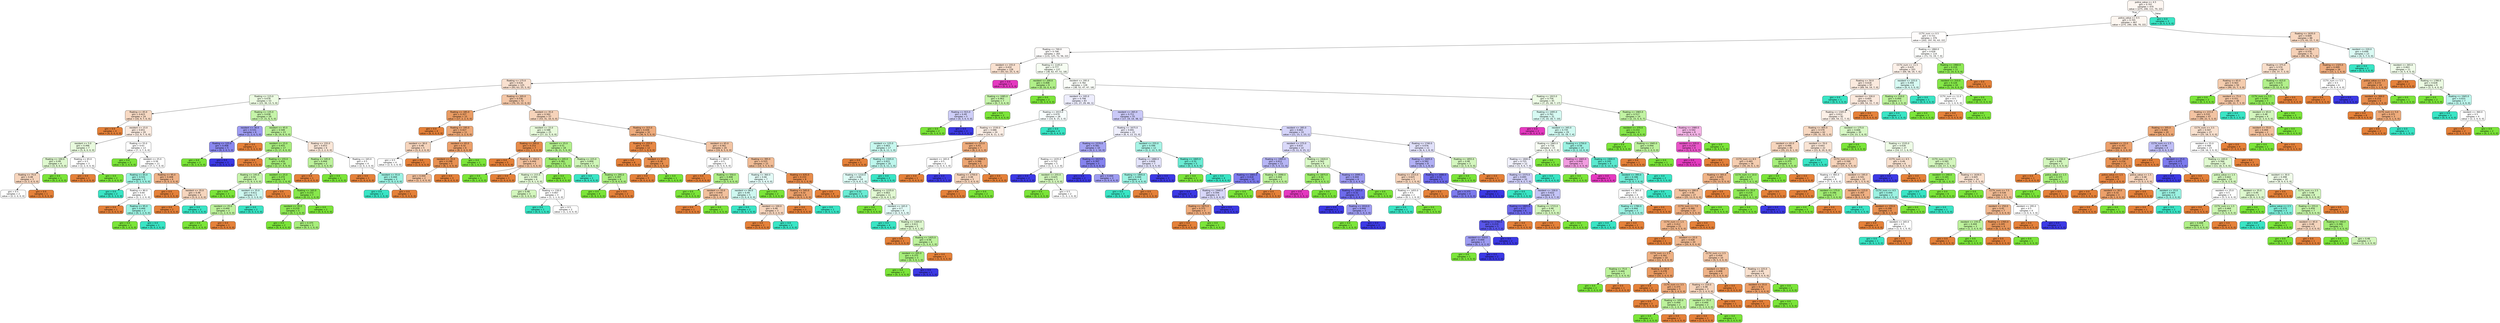digraph Tree {
node [shape=box, style="filled, rounded", color="black", fontname=helvetica] ;
edge [fontname=helvetica] ;
0 [label="police_value <= 4.5\ngini = 0.707\nsamples = 470\nvalue = [275, 240, 111, 70, 22]", fillcolor="#fdf6f1"] ;
1 [label="police_value <= 0.5\ngini = 0.705\nsamples = 467\nvalue = [275, 240, 106, 70, 22]", fillcolor="#fdf6f0"] ;
0 -> 1 [labeldistance=2.5, labelangle=45, headlabel="True"] ;
2 [label="CCTV_num <= 0.5\ngini = 0.721\nsamples = 379\nvalue = [202, 197, 91, 63, 22]", fillcolor="#fffdfc"] ;
1 -> 2 ;
3 [label="floating <= 740.0\ngini = 0.748\nsamples = 265\nvalue = [131, 125, 72, 56, 22]", fillcolor="#fefcfb"] ;
2 -> 3 ;
4 [label="resident <= 155.0\ngini = 0.632\nsamples = 128\nvalue = [93, 63, 25, 5, 4]", fillcolor="#f9e1d0"] ;
3 -> 4 ;
5 [label="floating <= 175.0\ngini = 0.616\nsamples = 125\nvalue = [93, 63, 25, 5, 0]", fillcolor="#f9e0cf"] ;
4 -> 5 ;
6 [label="floating <= 115.0\ngini = 0.678\nsamples = 53\nvalue = [23, 30, 13, 5, 0]", fillcolor="#ecfbe2"] ;
5 -> 6 ;
7 [label="floating <= 45.0\ngini = 0.623\nsamples = 24\nvalue = [16, 9, 7, 0, 0]", fillcolor="#f7d9c3"] ;
6 -> 7 ;
8 [label="gini = 0.0\nsamples = 4\nvalue = [4, 0, 0, 0, 0]", fillcolor="#e58139"] ;
7 -> 8 ;
9 [label="resident <= 15.0\ngini = 0.651\nsamples = 20\nvalue = [12, 9, 7, 0, 0]", fillcolor="#fbebe0"] ;
7 -> 9 ;
10 [label="resident <= 5.0\ngini = 0.496\nsamples = 7\nvalue = [5, 6, 0, 0, 0]", fillcolor="#e9fbde"] ;
9 -> 10 ;
11 [label="floating <= 100.0\ngini = 0.49\nsamples = 4\nvalue = [3, 4, 0, 0, 0]", fillcolor="#def8ce"] ;
10 -> 11 ;
12 [label="floating <= 75.0\ngini = 0.48\nsamples = 3\nvalue = [3, 2, 0, 0, 0]", fillcolor="#f6d5bd"] ;
11 -> 12 ;
13 [label="gini = 0.5\nsamples = 2\nvalue = [2, 2, 0, 0, 0]", fillcolor="#ffffff"] ;
12 -> 13 ;
14 [label="gini = 0.0\nsamples = 1\nvalue = [1, 0, 0, 0, 0]", fillcolor="#e58139"] ;
12 -> 14 ;
15 [label="gini = 0.0\nsamples = 1\nvalue = [0, 2, 0, 0, 0]", fillcolor="#7be539"] ;
11 -> 15 ;
16 [label="floating <= 65.0\ngini = 0.5\nsamples = 3\nvalue = [2, 2, 0, 0, 0]", fillcolor="#ffffff"] ;
10 -> 16 ;
17 [label="gini = 0.0\nsamples = 1\nvalue = [2, 0, 0, 0, 0]", fillcolor="#e58139"] ;
16 -> 17 ;
18 [label="gini = 0.0\nsamples = 2\nvalue = [0, 2, 0, 0, 0]", fillcolor="#7be539"] ;
16 -> 18 ;
19 [label="floating <= 55.0\ngini = 0.63\nsamples = 13\nvalue = [7, 3, 7, 0, 0]", fillcolor="#ffffff"] ;
9 -> 19 ;
20 [label="gini = 0.0\nsamples = 2\nvalue = [0, 2, 0, 0, 0]", fillcolor="#7be539"] ;
19 -> 20 ;
21 [label="resident <= 25.0\ngini = 0.56\nsamples = 11\nvalue = [7, 1, 7, 0, 0]", fillcolor="#ffffff"] ;
19 -> 21 ;
22 [label="floating <= 65.0\ngini = 0.531\nsamples = 5\nvalue = [2, 1, 5, 0, 0]", fillcolor="#9cf2e2"] ;
21 -> 22 ;
23 [label="gini = 0.0\nsamples = 2\nvalue = [0, 0, 3, 0, 0]", fillcolor="#39e5c5"] ;
22 -> 23 ;
24 [label="floating <= 80.0\ngini = 0.64\nsamples = 3\nvalue = [2, 1, 2, 0, 0]", fillcolor="#ffffff"] ;
22 -> 24 ;
25 [label="gini = 0.0\nsamples = 1\nvalue = [2, 0, 0, 0, 0]", fillcolor="#e58139"] ;
24 -> 25 ;
26 [label="floating <= 95.0\ngini = 0.444\nsamples = 2\nvalue = [0, 1, 2, 0, 0]", fillcolor="#9cf2e2"] ;
24 -> 26 ;
27 [label="gini = 0.0\nsamples = 1\nvalue = [0, 1, 0, 0, 0]", fillcolor="#7be539"] ;
26 -> 27 ;
28 [label="gini = 0.0\nsamples = 1\nvalue = [0, 0, 2, 0, 0]", fillcolor="#39e5c5"] ;
26 -> 28 ;
29 [label="floating <= 95.0\ngini = 0.408\nsamples = 6\nvalue = [5, 0, 2, 0, 0]", fillcolor="#efb388"] ;
21 -> 29 ;
30 [label="gini = 0.0\nsamples = 2\nvalue = [2, 0, 0, 0, 0]", fillcolor="#e58139"] ;
29 -> 30 ;
31 [label="resident <= 35.0\ngini = 0.48\nsamples = 4\nvalue = [3, 0, 2, 0, 0]", fillcolor="#f6d5bd"] ;
29 -> 31 ;
32 [label="gini = 0.0\nsamples = 2\nvalue = [3, 0, 0, 0, 0]", fillcolor="#e58139"] ;
31 -> 32 ;
33 [label="gini = 0.0\nsamples = 2\nvalue = [0, 0, 2, 0, 0]", fillcolor="#39e5c5"] ;
31 -> 33 ;
34 [label="floating <= 135.0\ngini = 0.638\nsamples = 29\nvalue = [7, 21, 6, 5, 0]", fillcolor="#c5f4a8"] ;
6 -> 34 ;
35 [label="resident <= 30.0\ngini = 0.531\nsamples = 6\nvalue = [1, 2, 0, 5, 0]", fillcolor="#9e9cf2"] ;
34 -> 35 ;
36 [label="floating <= 125.0\ngini = 0.408\nsamples = 5\nvalue = [0, 2, 0, 5, 0]", fillcolor="#8a88ef"] ;
35 -> 36 ;
37 [label="gini = 0.0\nsamples = 2\nvalue = [0, 2, 0, 0, 0]", fillcolor="#7be539"] ;
36 -> 37 ;
38 [label="gini = 0.0\nsamples = 3\nvalue = [0, 0, 0, 5, 0]", fillcolor="#3c39e5"] ;
36 -> 38 ;
39 [label="gini = 0.0\nsamples = 1\nvalue = [1, 0, 0, 0, 0]", fillcolor="#e58139"] ;
35 -> 39 ;
40 [label="resident <= 45.0\ngini = 0.549\nsamples = 23\nvalue = [6, 19, 6, 0, 0]", fillcolor="#baf198"] ;
34 -> 40 ;
41 [label="resident <= 15.0\ngini = 0.455\nsamples = 17\nvalue = [3, 17, 4, 0, 0]", fillcolor="#a9ee7e"] ;
40 -> 41 ;
42 [label="gini = 0.0\nsamples = 1\nvalue = [1, 0, 0, 0, 0]", fillcolor="#e58139"] ;
41 -> 42 ;
43 [label="floating <= 155.0\ngini = 0.416\nsamples = 16\nvalue = [2, 17, 4, 0, 0]", fillcolor="#a5ed78"] ;
41 -> 43 ;
44 [label="floating <= 145.0\ngini = 0.54\nsamples = 8\nvalue = [1, 6, 3, 0, 0]", fillcolor="#c6f4aa"] ;
43 -> 44 ;
45 [label="gini = 0.0\nsamples = 3\nvalue = [0, 4, 0, 0, 0]", fillcolor="#7be539"] ;
44 -> 45 ;
46 [label="resident <= 35.0\ngini = 0.611\nsamples = 5\nvalue = [1, 2, 3, 0, 0]", fillcolor="#cef8f0"] ;
44 -> 46 ;
47 [label="resident <= 25.0\ngini = 0.444\nsamples = 3\nvalue = [1, 2, 0, 0, 0]", fillcolor="#bdf29c"] ;
46 -> 47 ;
48 [label="gini = 0.0\nsamples = 2\nvalue = [0, 2, 0, 0, 0]", fillcolor="#7be539"] ;
47 -> 48 ;
49 [label="gini = 0.0\nsamples = 1\nvalue = [1, 0, 0, 0, 0]", fillcolor="#e58139"] ;
47 -> 49 ;
50 [label="gini = 0.0\nsamples = 2\nvalue = [0, 0, 3, 0, 0]", fillcolor="#39e5c5"] ;
46 -> 50 ;
51 [label="resident <= 25.0\ngini = 0.272\nsamples = 8\nvalue = [1, 11, 1, 0, 0]", fillcolor="#91e95a"] ;
43 -> 51 ;
52 [label="gini = 0.0\nsamples = 1\nvalue = [1, 0, 0, 0, 0]", fillcolor="#e58139"] ;
51 -> 52 ;
53 [label="floating <= 165.0\ngini = 0.153\nsamples = 7\nvalue = [0, 11, 1, 0, 0]", fillcolor="#87e74b"] ;
51 -> 53 ;
54 [label="resident <= 35.0\ngini = 0.219\nsamples = 5\nvalue = [0, 7, 1, 0, 0]", fillcolor="#8ee955"] ;
53 -> 54 ;
55 [label="gini = 0.0\nsamples = 2\nvalue = [0, 4, 0, 0, 0]", fillcolor="#7be539"] ;
54 -> 55 ;
56 [label="gini = 0.375\nsamples = 3\nvalue = [0, 3, 1, 0, 0]", fillcolor="#a7ee7b"] ;
54 -> 56 ;
57 [label="gini = 0.0\nsamples = 2\nvalue = [0, 4, 0, 0, 0]", fillcolor="#7be539"] ;
53 -> 57 ;
58 [label="floating <= 155.0\ngini = 0.653\nsamples = 6\nvalue = [3, 2, 2, 0, 0]", fillcolor="#fae6d7"] ;
40 -> 58 ;
59 [label="floating <= 145.0\ngini = 0.444\nsamples = 2\nvalue = [1, 2, 0, 0, 0]", fillcolor="#bdf29c"] ;
58 -> 59 ;
60 [label="gini = 0.0\nsamples = 1\nvalue = [1, 0, 0, 0, 0]", fillcolor="#e58139"] ;
59 -> 60 ;
61 [label="gini = 0.0\nsamples = 1\nvalue = [0, 2, 0, 0, 0]", fillcolor="#7be539"] ;
59 -> 61 ;
62 [label="floating <= 165.0\ngini = 0.5\nsamples = 4\nvalue = [2, 0, 2, 0, 0]", fillcolor="#ffffff"] ;
58 -> 62 ;
63 [label="gini = 0.0\nsamples = 1\nvalue = [1, 0, 0, 0, 0]", fillcolor="#e58139"] ;
62 -> 63 ;
64 [label="resident <= 55.0\ngini = 0.444\nsamples = 3\nvalue = [1, 0, 2, 0, 0]", fillcolor="#9cf2e2"] ;
62 -> 64 ;
65 [label="gini = 0.0\nsamples = 2\nvalue = [0, 0, 2, 0, 0]", fillcolor="#39e5c5"] ;
64 -> 65 ;
66 [label="gini = 0.0\nsamples = 1\nvalue = [1, 0, 0, 0, 0]", fillcolor="#e58139"] ;
64 -> 66 ;
67 [label="floating <= 205.0\ngini = 0.536\nsamples = 72\nvalue = [70, 33, 12, 0, 0]", fillcolor="#f3c6a6"] ;
5 -> 67 ;
68 [label="floating <= 185.0\ngini = 0.327\nsamples = 15\nvalue = [17, 2, 2, 0, 0]", fillcolor="#ea9c63"] ;
67 -> 68 ;
69 [label="gini = 0.0\nsamples = 4\nvalue = [6, 0, 0, 0, 0]", fillcolor="#e58139"] ;
68 -> 69 ;
70 [label="floating <= 195.0\ngini = 0.427\nsamples = 11\nvalue = [11, 2, 2, 0, 0]", fillcolor="#eda876"] ;
68 -> 70 ;
71 [label="resident <= 30.0\ngini = 0.48\nsamples = 5\nvalue = [3, 0, 2, 0, 0]", fillcolor="#f6d5bd"] ;
70 -> 71 ;
72 [label="gini = 0.5\nsamples = 4\nvalue = [2, 0, 2, 0, 0]", fillcolor="#ffffff"] ;
71 -> 72 ;
73 [label="gini = 0.0\nsamples = 1\nvalue = [1, 0, 0, 0, 0]", fillcolor="#e58139"] ;
71 -> 73 ;
74 [label="resident <= 65.0\ngini = 0.32\nsamples = 6\nvalue = [8, 2, 0, 0, 0]", fillcolor="#eca06a"] ;
70 -> 74 ;
75 [label="resident <= 35.0\ngini = 0.198\nsamples = 5\nvalue = [8, 1, 0, 0, 0]", fillcolor="#e89152"] ;
74 -> 75 ;
76 [label="gini = 0.444\nsamples = 2\nvalue = [2, 1, 0, 0, 0]", fillcolor="#f2c09c"] ;
75 -> 76 ;
77 [label="gini = 0.0\nsamples = 3\nvalue = [6, 0, 0, 0, 0]", fillcolor="#e58139"] ;
75 -> 77 ;
78 [label="gini = 0.0\nsamples = 1\nvalue = [0, 1, 0, 0, 0]", fillcolor="#7be539"] ;
74 -> 78 ;
79 [label="resident <= 35.0\ngini = 0.562\nsamples = 57\nvalue = [53, 31, 10, 0, 0]", fillcolor="#f6d3ba"] ;
67 -> 79 ;
80 [label="resident <= 15.0\ngini = 0.588\nsamples = 25\nvalue = [17, 22, 5, 0, 0]", fillcolor="#e7fada"] ;
79 -> 80 ;
81 [label="floating <= 295.0\ngini = 0.153\nsamples = 7\nvalue = [11, 1, 0, 0, 0]", fillcolor="#e78c4b"] ;
80 -> 81 ;
82 [label="gini = 0.0\nsamples = 5\nvalue = [9, 0, 0, 0, 0]", fillcolor="#e58139"] ;
81 -> 82 ;
83 [label="floating <= 350.0\ngini = 0.444\nsamples = 2\nvalue = [2, 1, 0, 0, 0]", fillcolor="#f2c09c"] ;
81 -> 83 ;
84 [label="gini = 0.0\nsamples = 1\nvalue = [0, 1, 0, 0, 0]", fillcolor="#7be539"] ;
83 -> 84 ;
85 [label="gini = 0.0\nsamples = 1\nvalue = [2, 0, 0, 0, 0]", fillcolor="#e58139"] ;
83 -> 85 ;
86 [label="resident <= 25.0\ngini = 0.51\nsamples = 18\nvalue = [6, 21, 5, 0, 0]", fillcolor="#b3f08d"] ;
80 -> 86 ;
87 [label="floating <= 245.0\ngini = 0.381\nsamples = 11\nvalue = [3, 13, 1, 0, 0]", fillcolor="#a1ec72"] ;
86 -> 87 ;
88 [label="floating <= 215.0\ngini = 0.594\nsamples = 6\nvalue = [3, 4, 1, 0, 0]", fillcolor="#e5fad7"] ;
87 -> 88 ;
89 [label="gini = 0.48\nsamples = 3\nvalue = [2, 3, 0, 0, 0]", fillcolor="#d3f6bd"] ;
88 -> 89 ;
90 [label="floating <= 230.0\ngini = 0.667\nsamples = 3\nvalue = [1, 1, 1, 0, 0]", fillcolor="#ffffff"] ;
88 -> 90 ;
91 [label="gini = 0.0\nsamples = 1\nvalue = [0, 0, 1, 0, 0]", fillcolor="#39e5c5"] ;
90 -> 91 ;
92 [label="gini = 0.5\nsamples = 2\nvalue = [1, 1, 0, 0, 0]", fillcolor="#ffffff"] ;
90 -> 92 ;
93 [label="gini = 0.0\nsamples = 5\nvalue = [0, 9, 0, 0, 0]", fillcolor="#7be539"] ;
87 -> 93 ;
94 [label="floating <= 225.0\ngini = 0.604\nsamples = 7\nvalue = [3, 8, 4, 0, 0]", fillcolor="#cff6b7"] ;
86 -> 94 ;
95 [label="gini = 0.0\nsamples = 1\nvalue = [0, 0, 4, 0, 0]", fillcolor="#39e5c5"] ;
94 -> 95 ;
96 [label="floating <= 295.0\ngini = 0.397\nsamples = 6\nvalue = [3, 8, 0, 0, 0]", fillcolor="#acef83"] ;
94 -> 96 ;
97 [label="gini = 0.0\nsamples = 4\nvalue = [0, 8, 0, 0, 0]", fillcolor="#7be539"] ;
96 -> 97 ;
98 [label="gini = 0.0\nsamples = 2\nvalue = [3, 0, 0, 0, 0]", fillcolor="#e58139"] ;
96 -> 98 ;
99 [label="floating <= 315.0\ngini = 0.439\nsamples = 32\nvalue = [36, 9, 5, 0, 0]", fillcolor="#eeac7d"] ;
79 -> 99 ;
100 [label="floating <= 255.0\ngini = 0.105\nsamples = 12\nvalue = [17, 1, 0, 0, 0]", fillcolor="#e78845"] ;
99 -> 100 ;
101 [label="gini = 0.0\nsamples = 6\nvalue = [8, 0, 0, 0, 0]", fillcolor="#e58139"] ;
100 -> 101 ;
102 [label="resident <= 65.0\ngini = 0.18\nsamples = 6\nvalue = [9, 1, 0, 0, 0]", fillcolor="#e88f4f"] ;
100 -> 102 ;
103 [label="gini = 0.0\nsamples = 5\nvalue = [9, 0, 0, 0, 0]", fillcolor="#e58139"] ;
102 -> 103 ;
104 [label="gini = 0.0\nsamples = 1\nvalue = [0, 1, 0, 0, 0]", fillcolor="#7be539"] ;
102 -> 104 ;
105 [label="resident <= 65.0\ngini = 0.561\nsamples = 20\nvalue = [19, 8, 5, 0, 0]", fillcolor="#f3c5a4"] ;
99 -> 105 ;
106 [label="floating <= 385.0\ngini = 0.5\nsamples = 5\nvalue = [5, 5, 0, 0, 0]", fillcolor="#ffffff"] ;
105 -> 106 ;
107 [label="gini = 0.0\nsamples = 1\nvalue = [3, 0, 0, 0, 0]", fillcolor="#e58139"] ;
106 -> 107 ;
108 [label="floating <= 550.0\ngini = 0.408\nsamples = 4\nvalue = [2, 5, 0, 0, 0]", fillcolor="#b0ef88"] ;
106 -> 108 ;
109 [label="gini = 0.0\nsamples = 2\nvalue = [0, 4, 0, 0, 0]", fillcolor="#7be539"] ;
108 -> 109 ;
110 [label="resident <= 55.0\ngini = 0.444\nsamples = 2\nvalue = [2, 1, 0, 0, 0]", fillcolor="#f2c09c"] ;
108 -> 110 ;
111 [label="gini = 0.0\nsamples = 1\nvalue = [2, 0, 0, 0, 0]", fillcolor="#e58139"] ;
110 -> 111 ;
112 [label="gini = 0.0\nsamples = 1\nvalue = [0, 1, 0, 0, 0]", fillcolor="#7be539"] ;
110 -> 112 ;
113 [label="floating <= 395.0\ngini = 0.525\nsamples = 15\nvalue = [14, 3, 5, 0, 0]", fillcolor="#f1bc96"] ;
105 -> 113 ;
114 [label="floating <= 360.0\ngini = 0.66\nsamples = 7\nvalue = [3, 3, 4, 0, 0]", fillcolor="#e3fbf7"] ;
113 -> 114 ;
115 [label="resident <= 80.0\ngini = 0.49\nsamples = 5\nvalue = [3, 0, 4, 0, 0]", fillcolor="#cef8f0"] ;
114 -> 115 ;
116 [label="gini = 0.0\nsamples = 2\nvalue = [0, 0, 2, 0, 0]", fillcolor="#39e5c5"] ;
115 -> 116 ;
117 [label="resident <= 100.0\ngini = 0.48\nsamples = 3\nvalue = [3, 0, 2, 0, 0]", fillcolor="#f6d5bd"] ;
115 -> 117 ;
118 [label="gini = 0.0\nsamples = 1\nvalue = [3, 0, 0, 0, 0]", fillcolor="#e58139"] ;
117 -> 118 ;
119 [label="gini = 0.0\nsamples = 2\nvalue = [0, 0, 2, 0, 0]", fillcolor="#39e5c5"] ;
117 -> 119 ;
120 [label="gini = 0.0\nsamples = 2\nvalue = [0, 3, 0, 0, 0]", fillcolor="#7be539"] ;
114 -> 120 ;
121 [label="floating <= 635.0\ngini = 0.153\nsamples = 8\nvalue = [11, 0, 1, 0, 0]", fillcolor="#e78c4b"] ;
113 -> 121 ;
122 [label="floating <= 545.0\ngini = 0.32\nsamples = 4\nvalue = [4, 0, 1, 0, 0]", fillcolor="#eca06a"] ;
121 -> 122 ;
123 [label="gini = 0.0\nsamples = 3\nvalue = [4, 0, 0, 0, 0]", fillcolor="#e58139"] ;
122 -> 123 ;
124 [label="gini = 0.0\nsamples = 1\nvalue = [0, 0, 1, 0, 0]", fillcolor="#39e5c5"] ;
122 -> 124 ;
125 [label="gini = 0.0\nsamples = 4\nvalue = [7, 0, 0, 0, 0]", fillcolor="#e58139"] ;
121 -> 125 ;
126 [label="gini = 0.0\nsamples = 3\nvalue = [0, 0, 0, 0, 4]", fillcolor="#e539c0"] ;
4 -> 126 ;
127 [label="floating <= 1145.0\ngini = 0.777\nsamples = 137\nvalue = [38, 62, 47, 51, 18]", fillcolor="#f6fdf2"] ;
3 -> 127 ;
128 [label="resident <= 200.0\ngini = 0.408\nsamples = 9\nvalue = [0, 10, 0, 4, 0]", fillcolor="#b0ef88"] ;
127 -> 128 ;
129 [label="floating <= 1085.0\ngini = 0.463\nsamples = 7\nvalue = [0, 7, 0, 4, 0]", fillcolor="#c6f4aa"] ;
128 -> 129 ;
130 [label="floating <= 915.0\ngini = 0.49\nsamples = 5\nvalue = [0, 3, 0, 4, 0]", fillcolor="#cecef8"] ;
129 -> 130 ;
131 [label="gini = 0.0\nsamples = 2\nvalue = [0, 3, 0, 0, 0]", fillcolor="#7be539"] ;
130 -> 131 ;
132 [label="gini = 0.0\nsamples = 3\nvalue = [0, 0, 0, 4, 0]", fillcolor="#3c39e5"] ;
130 -> 132 ;
133 [label="gini = 0.0\nsamples = 2\nvalue = [0, 4, 0, 0, 0]", fillcolor="#7be539"] ;
129 -> 133 ;
134 [label="gini = 0.0\nsamples = 2\nvalue = [0, 3, 0, 0, 0]", fillcolor="#7be539"] ;
128 -> 134 ;
135 [label="resident <= 295.0\ngini = 0.782\nsamples = 128\nvalue = [38, 52, 47, 47, 18]", fillcolor="#fbfef9"] ;
127 -> 135 ;
136 [label="resident <= 245.0\ngini = 0.748\nsamples = 83\nvalue = [31, 27, 29, 40, 1]", fillcolor="#ededfd"] ;
135 -> 136 ;
137 [label="floating <= 2015.0\ngini = 0.679\nsamples = 28\nvalue = [14, 8, 15, 2, 0]", fillcolor="#f7fefd"] ;
136 -> 137 ;
138 [label="floating <= 1530.0\ngini = 0.686\nsamples = 24\nvalue = [14, 8, 11, 2, 0]", fillcolor="#fcefe6"] ;
137 -> 138 ;
139 [label="resident <= 125.0\ngini = 0.663\nsamples = 17\nvalue = [6, 6, 11, 1, 0]", fillcolor="#c8f8ef"] ;
138 -> 139 ;
140 [label="gini = 0.0\nsamples = 1\nvalue = [3, 0, 0, 0, 0]", fillcolor="#e58139"] ;
139 -> 140 ;
141 [label="floating <= 1505.0\ngini = 0.621\nsamples = 16\nvalue = [3, 6, 11, 1, 0]", fillcolor="#bdf6ec"] ;
139 -> 141 ;
142 [label="floating <= 1210.0\ngini = 0.66\nsamples = 14\nvalue = [3, 6, 8, 1, 0]", fillcolor="#defbf5"] ;
141 -> 142 ;
143 [label="gini = 0.32\nsamples = 3\nvalue = [1, 0, 4, 0, 0]", fillcolor="#6aecd4"] ;
142 -> 143 ;
144 [label="floating <= 1235.0\ngini = 0.663\nsamples = 11\nvalue = [2, 6, 4, 1, 0]", fillcolor="#e2f9d3"] ;
142 -> 144 ;
145 [label="gini = 0.0\nsamples = 2\nvalue = [0, 3, 0, 0, 0]", fillcolor="#7be539"] ;
144 -> 145 ;
146 [label="resident <= 165.0\ngini = 0.7\nsamples = 9\nvalue = [2, 3, 4, 1, 0]", fillcolor="#e3fbf7"] ;
144 -> 146 ;
147 [label="gini = 0.0\nsamples = 4\nvalue = [0, 0, 4, 0, 0]", fillcolor="#39e5c5"] ;
146 -> 147 ;
148 [label="floating <= 1305.0\ngini = 0.611\nsamples = 5\nvalue = [2, 3, 0, 1, 0]", fillcolor="#def8ce"] ;
146 -> 148 ;
149 [label="gini = 0.0\nsamples = 1\nvalue = [1, 0, 0, 0, 0]", fillcolor="#e58139"] ;
148 -> 149 ;
150 [label="floating <= 1425.0\ngini = 0.56\nsamples = 4\nvalue = [1, 3, 0, 1, 0]", fillcolor="#bdf29c"] ;
148 -> 150 ;
151 [label="resident <= 205.0\ngini = 0.375\nsamples = 3\nvalue = [0, 3, 0, 1, 0]", fillcolor="#a7ee7b"] ;
150 -> 151 ;
152 [label="gini = 0.0\nsamples = 2\nvalue = [0, 3, 0, 0, 0]", fillcolor="#7be539"] ;
151 -> 152 ;
153 [label="gini = 0.0\nsamples = 1\nvalue = [0, 0, 0, 1, 0]", fillcolor="#3c39e5"] ;
151 -> 153 ;
154 [label="gini = 0.0\nsamples = 1\nvalue = [1, 0, 0, 0, 0]", fillcolor="#e58139"] ;
150 -> 154 ;
155 [label="gini = 0.0\nsamples = 2\nvalue = [0, 0, 3, 0, 0]", fillcolor="#39e5c5"] ;
141 -> 155 ;
156 [label="resident <= 215.0\ngini = 0.43\nsamples = 7\nvalue = [8, 2, 0, 1, 0]", fillcolor="#eeab7b"] ;
138 -> 156 ;
157 [label="resident <= 165.0\ngini = 0.5\nsamples = 2\nvalue = [1, 0, 0, 1, 0]", fillcolor="#ffffff"] ;
156 -> 157 ;
158 [label="gini = 0.0\nsamples = 1\nvalue = [1, 0, 0, 0, 0]", fillcolor="#e58139"] ;
157 -> 158 ;
159 [label="gini = 0.0\nsamples = 1\nvalue = [0, 0, 0, 1, 0]", fillcolor="#3c39e5"] ;
157 -> 159 ;
160 [label="floating <= 1990.0\ngini = 0.346\nsamples = 5\nvalue = [7, 2, 0, 0, 0]", fillcolor="#eca572"] ;
156 -> 160 ;
161 [label="floating <= 1750.0\ngini = 0.48\nsamples = 3\nvalue = [3, 2, 0, 0, 0]", fillcolor="#f6d5bd"] ;
160 -> 161 ;
162 [label="gini = 0.0\nsamples = 1\nvalue = [3, 0, 0, 0, 0]", fillcolor="#e58139"] ;
161 -> 162 ;
163 [label="gini = 0.0\nsamples = 2\nvalue = [0, 2, 0, 0, 0]", fillcolor="#7be539"] ;
161 -> 163 ;
164 [label="gini = 0.0\nsamples = 2\nvalue = [4, 0, 0, 0, 0]", fillcolor="#e58139"] ;
160 -> 164 ;
165 [label="gini = 0.0\nsamples = 4\nvalue = [0, 0, 4, 0, 0]", fillcolor="#39e5c5"] ;
137 -> 165 ;
166 [label="resident <= 265.0\ngini = 0.711\nsamples = 55\nvalue = [17, 19, 14, 38, 1]", fillcolor="#cac9f8"] ;
136 -> 166 ;
167 [label="floating <= 1675.0\ngini = 0.691\nsamples = 22\nvalue = [6, 4, 13, 15, 0]", fillcolor="#efeffd"] ;
166 -> 167 ;
168 [label="floating <= 1570.0\ngini = 0.581\nsamples = 10\nvalue = [4, 2, 1, 10, 0]", fillcolor="#a5a4f3"] ;
167 -> 168 ;
169 [label="floating <= 1435.0\ngini = 0.722\nsamples = 5\nvalue = [1, 2, 1, 2, 0]", fillcolor="#ffffff"] ;
168 -> 169 ;
170 [label="gini = 0.0\nsamples = 2\nvalue = [0, 0, 0, 2, 0]", fillcolor="#3c39e5"] ;
169 -> 170 ;
171 [label="resident <= 255.0\ngini = 0.625\nsamples = 3\nvalue = [1, 2, 1, 0, 0]", fillcolor="#d3f6bd"] ;
169 -> 171 ;
172 [label="gini = 0.0\nsamples = 1\nvalue = [0, 2, 0, 0, 0]", fillcolor="#7be539"] ;
171 -> 172 ;
173 [label="gini = 0.5\nsamples = 2\nvalue = [1, 0, 1, 0, 0]", fillcolor="#ffffff"] ;
171 -> 173 ;
174 [label="floating <= 1615.0\ngini = 0.397\nsamples = 5\nvalue = [3, 0, 0, 8, 0]", fillcolor="#8583ef"] ;
168 -> 174 ;
175 [label="gini = 0.0\nsamples = 2\nvalue = [0, 0, 0, 2, 0]", fillcolor="#3c39e5"] ;
174 -> 175 ;
176 [label="gini = 0.444\nsamples = 3\nvalue = [3, 0, 0, 6, 0]", fillcolor="#9e9cf2"] ;
174 -> 176 ;
177 [label="resident <= 255.0\ngini = 0.599\nsamples = 12\nvalue = [2, 2, 12, 5, 0]", fillcolor="#a8f4e6"] ;
167 -> 177 ;
178 [label="floating <= 1880.0\ngini = 0.628\nsamples = 7\nvalue = [2, 0, 4, 5, 0]", fillcolor="#e3e3fb"] ;
177 -> 178 ;
179 [label="floating <= 1805.0\ngini = 0.444\nsamples = 4\nvalue = [2, 0, 4, 0, 0]", fillcolor="#9cf2e2"] ;
178 -> 179 ;
180 [label="gini = 0.0\nsamples = 3\nvalue = [0, 0, 4, 0, 0]", fillcolor="#39e5c5"] ;
179 -> 180 ;
181 [label="gini = 0.0\nsamples = 1\nvalue = [2, 0, 0, 0, 0]", fillcolor="#e58139"] ;
179 -> 181 ;
182 [label="gini = 0.0\nsamples = 3\nvalue = [0, 0, 0, 5, 0]", fillcolor="#3c39e5"] ;
178 -> 182 ;
183 [label="floating <= 1845.0\ngini = 0.32\nsamples = 5\nvalue = [0, 2, 8, 0, 0]", fillcolor="#6aecd4"] ;
177 -> 183 ;
184 [label="gini = 0.0\nsamples = 1\nvalue = [0, 2, 0, 0, 0]", fillcolor="#7be539"] ;
183 -> 184 ;
185 [label="gini = 0.0\nsamples = 4\nvalue = [0, 0, 8, 0, 0]", fillcolor="#39e5c5"] ;
183 -> 185 ;
186 [label="resident <= 285.0\ngini = 0.663\nsamples = 33\nvalue = [11, 15, 1, 23, 1]", fillcolor="#d4d3f9"] ;
166 -> 186 ;
187 [label="resident <= 275.0\ngini = 0.637\nsamples = 22\nvalue = [5, 11, 0, 15, 1]", fillcolor="#dad9fa"] ;
186 -> 187 ;
188 [label="floating <= 1995.0\ngini = 0.612\nsamples = 13\nvalue = [5, 5, 0, 11, 0]", fillcolor="#b6b5f5"] ;
187 -> 188 ;
189 [label="floating <= 1665.0\ngini = 0.418\nsamples = 10\nvalue = [3, 1, 0, 11, 0]", fillcolor="#7d7bee"] ;
188 -> 189 ;
190 [label="gini = 0.0\nsamples = 4\nvalue = [0, 0, 0, 7, 0]", fillcolor="#3c39e5"] ;
189 -> 190 ;
191 [label="floating <= 1940.0\ngini = 0.594\nsamples = 6\nvalue = [3, 1, 0, 4, 0]", fillcolor="#d8d7fa"] ;
189 -> 191 ;
192 [label="floating <= 1875.0\ngini = 0.375\nsamples = 3\nvalue = [3, 1, 0, 0, 0]", fillcolor="#eeab7b"] ;
191 -> 192 ;
193 [label="gini = 0.0\nsamples = 2\nvalue = [3, 0, 0, 0, 0]", fillcolor="#e58139"] ;
192 -> 193 ;
194 [label="gini = 0.0\nsamples = 1\nvalue = [0, 1, 0, 0, 0]", fillcolor="#7be539"] ;
192 -> 194 ;
195 [label="gini = 0.0\nsamples = 3\nvalue = [0, 0, 0, 4, 0]", fillcolor="#3c39e5"] ;
191 -> 195 ;
196 [label="floating <= 2090.0\ngini = 0.444\nsamples = 3\nvalue = [2, 4, 0, 0, 0]", fillcolor="#bdf29c"] ;
188 -> 196 ;
197 [label="gini = 0.0\nsamples = 2\nvalue = [0, 4, 0, 0, 0]", fillcolor="#7be539"] ;
196 -> 197 ;
198 [label="gini = 0.0\nsamples = 1\nvalue = [2, 0, 0, 0, 0]", fillcolor="#e58139"] ;
196 -> 198 ;
199 [label="floating <= 1920.0\ngini = 0.562\nsamples = 9\nvalue = [0, 6, 0, 4, 1]", fillcolor="#d9f8c6"] ;
187 -> 199 ;
200 [label="floating <= 1875.0\ngini = 0.32\nsamples = 3\nvalue = [0, 4, 0, 0, 1]", fillcolor="#9cec6a"] ;
199 -> 200 ;
201 [label="gini = 0.0\nsamples = 1\nvalue = [0, 0, 0, 0, 1]", fillcolor="#e539c0"] ;
200 -> 201 ;
202 [label="gini = 0.0\nsamples = 2\nvalue = [0, 4, 0, 0, 0]", fillcolor="#7be539"] ;
200 -> 202 ;
203 [label="floating <= 2095.0\ngini = 0.444\nsamples = 6\nvalue = [0, 2, 0, 4, 0]", fillcolor="#9e9cf2"] ;
199 -> 203 ;
204 [label="floating <= 1955.0\ngini = 0.32\nsamples = 5\nvalue = [0, 1, 0, 4, 0]", fillcolor="#6d6aec"] ;
203 -> 204 ;
205 [label="gini = 0.0\nsamples = 2\nvalue = [0, 0, 0, 2, 0]", fillcolor="#3c39e5"] ;
204 -> 205 ;
206 [label="floating <= 2010.0\ngini = 0.444\nsamples = 3\nvalue = [0, 1, 0, 2, 0]", fillcolor="#9e9cf2"] ;
204 -> 206 ;
207 [label="gini = 0.0\nsamples = 1\nvalue = [0, 1, 0, 0, 0]", fillcolor="#7be539"] ;
206 -> 207 ;
208 [label="gini = 0.0\nsamples = 2\nvalue = [0, 0, 0, 2, 0]", fillcolor="#3c39e5"] ;
206 -> 208 ;
209 [label="gini = 0.0\nsamples = 1\nvalue = [0, 1, 0, 0, 0]", fillcolor="#7be539"] ;
203 -> 209 ;
210 [label="floating <= 1740.0\ngini = 0.676\nsamples = 11\nvalue = [6, 4, 1, 8, 0]", fillcolor="#e1e1fb"] ;
186 -> 210 ;
211 [label="floating <= 1605.0\ngini = 0.582\nsamples = 8\nvalue = [4, 1, 1, 8, 0]", fillcolor="#b1b0f5"] ;
210 -> 211 ;
212 [label="floating <= 1515.0\ngini = 0.625\nsamples = 3\nvalue = [2, 1, 1, 0, 0]", fillcolor="#f6d5bd"] ;
211 -> 212 ;
213 [label="floating <= 1455.0\ngini = 0.5\nsamples = 2\nvalue = [0, 1, 1, 0, 0]", fillcolor="#ffffff"] ;
212 -> 213 ;
214 [label="gini = 0.0\nsamples = 1\nvalue = [0, 0, 1, 0, 0]", fillcolor="#39e5c5"] ;
213 -> 214 ;
215 [label="gini = 0.0\nsamples = 1\nvalue = [0, 1, 0, 0, 0]", fillcolor="#7be539"] ;
213 -> 215 ;
216 [label="gini = 0.0\nsamples = 1\nvalue = [2, 0, 0, 0, 0]", fillcolor="#e58139"] ;
212 -> 216 ;
217 [label="floating <= 1680.0\ngini = 0.32\nsamples = 5\nvalue = [2, 0, 0, 8, 0]", fillcolor="#6d6aec"] ;
211 -> 217 ;
218 [label="gini = 0.375\nsamples = 4\nvalue = [2, 0, 0, 6, 0]", fillcolor="#7d7bee"] ;
217 -> 218 ;
219 [label="gini = 0.0\nsamples = 1\nvalue = [0, 0, 0, 2, 0]", fillcolor="#3c39e5"] ;
217 -> 219 ;
220 [label="floating <= 1855.0\ngini = 0.48\nsamples = 3\nvalue = [2, 3, 0, 0, 0]", fillcolor="#d3f6bd"] ;
210 -> 220 ;
221 [label="gini = 0.0\nsamples = 2\nvalue = [0, 3, 0, 0, 0]", fillcolor="#7be539"] ;
220 -> 221 ;
222 [label="gini = 0.0\nsamples = 1\nvalue = [2, 0, 0, 0, 0]", fillcolor="#e58139"] ;
220 -> 222 ;
223 [label="floating <= 1915.0\ngini = 0.756\nsamples = 45\nvalue = [7, 25, 18, 7, 17]", fillcolor="#eefce6"] ;
135 -> 223 ;
224 [label="floating <= 1495.0\ngini = 0.761\nsamples = 31\nvalue = [5, 10, 18, 7, 10]", fillcolor="#d7faf3"] ;
223 -> 224 ;
225 [label="gini = 0.0\nsamples = 2\nvalue = [0, 0, 0, 0, 6]", fillcolor="#e539c0"] ;
224 -> 225 ;
226 [label="resident <= 345.0\ngini = 0.735\nsamples = 29\nvalue = [5, 10, 18, 7, 4]", fillcolor="#d0f9f1"] ;
224 -> 226 ;
227 [label="floating <= 1865.0\ngini = 0.726\nsamples = 15\nvalue = [3, 8, 6, 7, 0]", fillcolor="#f7fdf3"] ;
226 -> 227 ;
228 [label="floating <= 1840.0\ngini = 0.725\nsamples = 12\nvalue = [3, 4, 6, 7, 0]", fillcolor="#f1f1fd"] ;
227 -> 228 ;
229 [label="floating <= 1575.0\ngini = 0.695\nsamples = 10\nvalue = [3, 4, 2, 7, 0]", fillcolor="#cecef8"] ;
228 -> 229 ;
230 [label="gini = 0.0\nsamples = 1\nvalue = [0, 0, 2, 0, 0]", fillcolor="#39e5c5"] ;
229 -> 230 ;
231 [label="resident <= 330.0\ngini = 0.622\nsamples = 9\nvalue = [3, 4, 0, 7, 0]", fillcolor="#c4c4f7"] ;
229 -> 231 ;
232 [label="floating <= 1805.0\ngini = 0.37\nsamples = 6\nvalue = [1, 1, 0, 7, 0]", fillcolor="#6d6aec"] ;
231 -> 232 ;
233 [label="floating <= 1760.0\ngini = 0.219\nsamples = 5\nvalue = [0, 1, 0, 7, 0]", fillcolor="#5855e9"] ;
232 -> 233 ;
234 [label="resident <= 310.0\ngini = 0.444\nsamples = 3\nvalue = [0, 1, 0, 2, 0]", fillcolor="#9e9cf2"] ;
233 -> 234 ;
235 [label="gini = 0.0\nsamples = 1\nvalue = [0, 1, 0, 0, 0]", fillcolor="#7be539"] ;
234 -> 235 ;
236 [label="gini = 0.0\nsamples = 2\nvalue = [0, 0, 0, 2, 0]", fillcolor="#3c39e5"] ;
234 -> 236 ;
237 [label="gini = 0.0\nsamples = 2\nvalue = [0, 0, 0, 5, 0]", fillcolor="#3c39e5"] ;
233 -> 237 ;
238 [label="gini = 0.0\nsamples = 1\nvalue = [1, 0, 0, 0, 0]", fillcolor="#e58139"] ;
232 -> 238 ;
239 [label="floating <= 1715.0\ngini = 0.48\nsamples = 3\nvalue = [2, 3, 0, 0, 0]", fillcolor="#d3f6bd"] ;
231 -> 239 ;
240 [label="gini = 0.0\nsamples = 1\nvalue = [2, 0, 0, 0, 0]", fillcolor="#e58139"] ;
239 -> 240 ;
241 [label="gini = 0.0\nsamples = 2\nvalue = [0, 3, 0, 0, 0]", fillcolor="#7be539"] ;
239 -> 241 ;
242 [label="gini = 0.0\nsamples = 2\nvalue = [0, 0, 4, 0, 0]", fillcolor="#39e5c5"] ;
228 -> 242 ;
243 [label="gini = 0.0\nsamples = 3\nvalue = [0, 4, 0, 0, 0]", fillcolor="#7be539"] ;
227 -> 243 ;
244 [label="floating <= 1750.0\ngini = 0.58\nsamples = 14\nvalue = [2, 2, 12, 0, 4]", fillcolor="#9cf2e2"] ;
226 -> 244 ;
245 [label="floating <= 1665.0\ngini = 0.444\nsamples = 5\nvalue = [0, 2, 0, 0, 4]", fillcolor="#f29ce0"] ;
244 -> 245 ;
246 [label="gini = 0.0\nsamples = 2\nvalue = [0, 2, 0, 0, 0]", fillcolor="#7be539"] ;
245 -> 246 ;
247 [label="gini = 0.0\nsamples = 3\nvalue = [0, 0, 0, 0, 4]", fillcolor="#e539c0"] ;
245 -> 247 ;
248 [label="floating <= 1900.0\ngini = 0.245\nsamples = 9\nvalue = [2, 0, 12, 0, 0]", fillcolor="#5ae9cf"] ;
244 -> 248 ;
249 [label="resident <= 395.0\ngini = 0.346\nsamples = 7\nvalue = [2, 0, 7, 0, 0]", fillcolor="#72ecd6"] ;
248 -> 249 ;
250 [label="resident <= 365.0\ngini = 0.5\nsamples = 4\nvalue = [2, 0, 2, 0, 0]", fillcolor="#ffffff"] ;
249 -> 250 ;
251 [label="floating <= 1780.0\ngini = 0.444\nsamples = 3\nvalue = [1, 0, 2, 0, 0]", fillcolor="#9cf2e2"] ;
250 -> 251 ;
252 [label="gini = 0.0\nsamples = 2\nvalue = [0, 0, 2, 0, 0]", fillcolor="#39e5c5"] ;
251 -> 252 ;
253 [label="gini = 0.0\nsamples = 1\nvalue = [1, 0, 0, 0, 0]", fillcolor="#e58139"] ;
251 -> 253 ;
254 [label="gini = 0.0\nsamples = 1\nvalue = [1, 0, 0, 0, 0]", fillcolor="#e58139"] ;
250 -> 254 ;
255 [label="gini = 0.0\nsamples = 3\nvalue = [0, 0, 5, 0, 0]", fillcolor="#39e5c5"] ;
249 -> 255 ;
256 [label="gini = 0.0\nsamples = 2\nvalue = [0, 0, 5, 0, 0]", fillcolor="#39e5c5"] ;
248 -> 256 ;
257 [label="floating <= 1965.0\ngini = 0.517\nsamples = 14\nvalue = [2, 15, 0, 0, 7]", fillcolor="#c1f3a2"] ;
223 -> 257 ;
258 [label="resident <= 370.0\ngini = 0.153\nsamples = 6\nvalue = [1, 11, 0, 0, 0]", fillcolor="#87e74b"] ;
257 -> 258 ;
259 [label="gini = 0.0\nsamples = 4\nvalue = [0, 9, 0, 0, 0]", fillcolor="#7be539"] ;
258 -> 259 ;
260 [label="floating <= 1945.0\ngini = 0.444\nsamples = 2\nvalue = [1, 2, 0, 0, 0]", fillcolor="#bdf29c"] ;
258 -> 260 ;
261 [label="gini = 0.0\nsamples = 1\nvalue = [1, 0, 0, 0, 0]", fillcolor="#e58139"] ;
260 -> 261 ;
262 [label="gini = 0.0\nsamples = 1\nvalue = [0, 2, 0, 0, 0]", fillcolor="#7be539"] ;
260 -> 262 ;
263 [label="floating <= 1980.0\ngini = 0.542\nsamples = 8\nvalue = [1, 4, 0, 0, 7]", fillcolor="#f5b5e7"] ;
257 -> 263 ;
264 [label="resident <= 335.0\ngini = 0.219\nsamples = 4\nvalue = [1, 0, 0, 0, 7]", fillcolor="#e955c9"] ;
263 -> 264 ;
265 [label="gini = 0.0\nsamples = 3\nvalue = [0, 0, 0, 0, 7]", fillcolor="#e539c0"] ;
264 -> 265 ;
266 [label="gini = 0.0\nsamples = 1\nvalue = [1, 0, 0, 0, 0]", fillcolor="#e58139"] ;
264 -> 266 ;
267 [label="gini = 0.0\nsamples = 4\nvalue = [0, 4, 0, 0, 0]", fillcolor="#7be539"] ;
263 -> 267 ;
268 [label="floating <= 1860.0\ngini = 0.628\nsamples = 114\nvalue = [71, 72, 19, 7, 0]", fillcolor="#fefffd"] ;
2 -> 268 ;
269 [label="CCTV_num <= 11.5\ngini = 0.635\nsamples = 103\nvalue = [69, 58, 19, 7, 0]", fillcolor="#fcf0e8"] ;
268 -> 269 ;
270 [label="floating <= 50.0\ngini = 0.618\nsamples = 97\nvalue = [69, 54, 14, 7, 0]", fillcolor="#fbeade"] ;
269 -> 270 ;
271 [label="gini = 0.0\nsamples = 1\nvalue = [0, 0, 3, 0, 0]", fillcolor="#39e5c5"] ;
270 -> 271 ;
272 [label="resident <= 330.0\ngini = 0.605\nsamples = 96\nvalue = [69, 54, 11, 7, 0]", fillcolor="#fbe9dd"] ;
270 -> 272 ;
273 [label="floating <= 1345.0\ngini = 0.612\nsamples = 92\nvalue = [64, 54, 11, 7, 0]", fillcolor="#fcf0e7"] ;
272 -> 273 ;
274 [label="floating <= 405.0\ngini = 0.579\nsamples = 62\nvalue = [50, 31, 10, 1, 0]", fillcolor="#f7d8c1"] ;
273 -> 274 ;
275 [label="resident <= 65.0\ngini = 0.496\nsamples = 40\nvalue = [35, 23, 0, 1, 0]", fillcolor="#f6d5bd"] ;
274 -> 275 ;
276 [label="CCTV_num <= 8.5\ngini = 0.485\nsamples = 36\nvalue = [34, 20, 0, 1, 0]", fillcolor="#f5cdb0"] ;
275 -> 276 ;
277 [label="floating <= 305.0\ngini = 0.405\nsamples = 31\nvalue = [33, 13, 0, 0, 0]", fillcolor="#efb387"] ;
276 -> 277 ;
278 [label="floating <= 280.0\ngini = 0.45\nsamples = 27\nvalue = [25, 13, 0, 0, 0]", fillcolor="#f3c3a0"] ;
277 -> 278 ;
279 [label="CCTV_num <= 7.0\ngini = 0.389\nsamples = 23\nvalue = [25, 9, 0, 0, 0]", fillcolor="#eeae80"] ;
278 -> 279 ;
280 [label="CCTV_num <= 1.5\ngini = 0.412\nsamples = 21\nvalue = [22, 9, 0, 0, 0]", fillcolor="#f0b58a"] ;
279 -> 280 ;
281 [label="gini = 0.0\nsamples = 1\nvalue = [2, 0, 0, 0, 0]", fillcolor="#e58139"] ;
280 -> 281 ;
282 [label="resident <= 25.0\ngini = 0.428\nsamples = 20\nvalue = [20, 9, 0, 0, 0]", fillcolor="#f1ba92"] ;
280 -> 282 ;
283 [label="CCTV_num <= 2.5\ngini = 0.391\nsamples = 10\nvalue = [11, 4, 0, 0, 0]", fillcolor="#eeaf81"] ;
282 -> 283 ;
284 [label="floating <= 75.0\ngini = 0.444\nsamples = 3\nvalue = [1, 2, 0, 0, 0]", fillcolor="#bdf29c"] ;
283 -> 284 ;
285 [label="gini = 0.0\nsamples = 2\nvalue = [0, 2, 0, 0, 0]", fillcolor="#7be539"] ;
284 -> 285 ;
286 [label="gini = 0.0\nsamples = 1\nvalue = [1, 0, 0, 0, 0]", fillcolor="#e58139"] ;
284 -> 286 ;
287 [label="floating <= 85.0\ngini = 0.278\nsamples = 7\nvalue = [10, 2, 0, 0, 0]", fillcolor="#ea9a61"] ;
283 -> 287 ;
288 [label="gini = 0.0\nsamples = 2\nvalue = [4, 0, 0, 0, 0]", fillcolor="#e58139"] ;
287 -> 288 ;
289 [label="CCTV_num <= 3.5\ngini = 0.375\nsamples = 5\nvalue = [6, 2, 0, 0, 0]", fillcolor="#eeab7b"] ;
287 -> 289 ;
290 [label="gini = 0.0\nsamples = 3\nvalue = [5, 0, 0, 0, 0]", fillcolor="#e58139"] ;
289 -> 290 ;
291 [label="floating <= 105.0\ngini = 0.444\nsamples = 2\nvalue = [1, 2, 0, 0, 0]", fillcolor="#bdf29c"] ;
289 -> 291 ;
292 [label="gini = 0.0\nsamples = 1\nvalue = [0, 2, 0, 0, 0]", fillcolor="#7be539"] ;
291 -> 292 ;
293 [label="gini = 0.0\nsamples = 1\nvalue = [1, 0, 0, 0, 0]", fillcolor="#e58139"] ;
291 -> 293 ;
294 [label="CCTV_num <= 2.5\ngini = 0.459\nsamples = 10\nvalue = [9, 5, 0, 0, 0]", fillcolor="#f3c7a7"] ;
282 -> 294 ;
295 [label="resident <= 50.0\ngini = 0.408\nsamples = 4\nvalue = [5, 2, 0, 0, 0]", fillcolor="#efb388"] ;
294 -> 295 ;
296 [label="floating <= 210.0\ngini = 0.48\nsamples = 3\nvalue = [3, 2, 0, 0, 0]", fillcolor="#f6d5bd"] ;
295 -> 296 ;
297 [label="resident <= 35.0\ngini = 0.444\nsamples = 2\nvalue = [1, 2, 0, 0, 0]", fillcolor="#bdf29c"] ;
296 -> 297 ;
298 [label="gini = 0.0\nsamples = 1\nvalue = [1, 0, 0, 0, 0]", fillcolor="#e58139"] ;
297 -> 298 ;
299 [label="gini = 0.0\nsamples = 1\nvalue = [0, 2, 0, 0, 0]", fillcolor="#7be539"] ;
297 -> 299 ;
300 [label="gini = 0.0\nsamples = 1\nvalue = [2, 0, 0, 0, 0]", fillcolor="#e58139"] ;
296 -> 300 ;
301 [label="gini = 0.0\nsamples = 1\nvalue = [2, 0, 0, 0, 0]", fillcolor="#e58139"] ;
295 -> 301 ;
302 [label="floating <= 225.0\ngini = 0.49\nsamples = 6\nvalue = [4, 3, 0, 0, 0]", fillcolor="#f8e0ce"] ;
294 -> 302 ;
303 [label="resident <= 55.0\ngini = 0.32\nsamples = 4\nvalue = [4, 1, 0, 0, 0]", fillcolor="#eca06a"] ;
302 -> 303 ;
304 [label="gini = 0.0\nsamples = 3\nvalue = [4, 0, 0, 0, 0]", fillcolor="#e58139"] ;
303 -> 304 ;
305 [label="gini = 0.0\nsamples = 1\nvalue = [0, 1, 0, 0, 0]", fillcolor="#7be539"] ;
303 -> 305 ;
306 [label="gini = 0.0\nsamples = 2\nvalue = [0, 2, 0, 0, 0]", fillcolor="#7be539"] ;
302 -> 306 ;
307 [label="gini = 0.0\nsamples = 2\nvalue = [3, 0, 0, 0, 0]", fillcolor="#e58139"] ;
279 -> 307 ;
308 [label="gini = 0.0\nsamples = 4\nvalue = [0, 4, 0, 0, 0]", fillcolor="#7be539"] ;
278 -> 308 ;
309 [label="gini = 0.0\nsamples = 4\nvalue = [8, 0, 0, 0, 0]", fillcolor="#e58139"] ;
277 -> 309 ;
310 [label="CCTV_num <= 10.0\ngini = 0.37\nsamples = 5\nvalue = [1, 7, 0, 1, 0]", fillcolor="#9cec6a"] ;
276 -> 310 ;
311 [label="resident <= 35.0\ngini = 0.219\nsamples = 4\nvalue = [0, 7, 0, 1, 0]", fillcolor="#8ee955"] ;
310 -> 311 ;
312 [label="gini = 0.0\nsamples = 3\nvalue = [0, 7, 0, 0, 0]", fillcolor="#7be539"] ;
311 -> 312 ;
313 [label="gini = 0.0\nsamples = 1\nvalue = [0, 0, 0, 1, 0]", fillcolor="#3c39e5"] ;
311 -> 313 ;
314 [label="gini = 0.0\nsamples = 1\nvalue = [1, 0, 0, 0, 0]", fillcolor="#e58139"] ;
310 -> 314 ;
315 [label="resident <= 100.0\ngini = 0.375\nsamples = 4\nvalue = [1, 3, 0, 0, 0]", fillcolor="#a7ee7b"] ;
275 -> 315 ;
316 [label="gini = 0.0\nsamples = 3\nvalue = [0, 3, 0, 0, 0]", fillcolor="#7be539"] ;
315 -> 316 ;
317 [label="gini = 0.0\nsamples = 1\nvalue = [1, 0, 0, 0, 0]", fillcolor="#e58139"] ;
315 -> 317 ;
318 [label="resident <= 70.0\ngini = 0.643\nsamples = 22\nvalue = [15, 8, 10, 0, 0]", fillcolor="#f9e4d4"] ;
274 -> 318 ;
319 [label="gini = 0.0\nsamples = 3\nvalue = [0, 0, 5, 0, 0]", fillcolor="#39e5c5"] ;
318 -> 319 ;
320 [label="CCTV_num <= 2.5\ngini = 0.599\nsamples = 19\nvalue = [15, 8, 5, 0, 0]", fillcolor="#f6d3ba"] ;
318 -> 320 ;
321 [label="floating <= 465.0\ngini = 0.5\nsamples = 9\nvalue = [7, 7, 0, 0, 0]", fillcolor="#ffffff"] ;
320 -> 321 ;
322 [label="gini = 0.0\nsamples = 2\nvalue = [5, 0, 0, 0, 0]", fillcolor="#e58139"] ;
321 -> 322 ;
323 [label="resident <= 175.0\ngini = 0.346\nsamples = 7\nvalue = [2, 7, 0, 0, 0]", fillcolor="#a1ec72"] ;
321 -> 323 ;
324 [label="gini = 0.0\nsamples = 5\nvalue = [0, 7, 0, 0, 0]", fillcolor="#7be539"] ;
323 -> 324 ;
325 [label="gini = 0.0\nsamples = 2\nvalue = [2, 0, 0, 0, 0]", fillcolor="#e58139"] ;
323 -> 325 ;
326 [label="resident <= 195.0\ngini = 0.541\nsamples = 10\nvalue = [8, 1, 5, 0, 0]", fillcolor="#f6d5bd"] ;
320 -> 326 ;
327 [label="resident <= 115.0\ngini = 0.397\nsamples = 8\nvalue = [8, 0, 3, 0, 0]", fillcolor="#efb083"] ;
326 -> 327 ;
328 [label="gini = 0.0\nsamples = 2\nvalue = [0, 0, 2, 0, 0]", fillcolor="#39e5c5"] ;
327 -> 328 ;
329 [label="resident <= 155.0\ngini = 0.198\nsamples = 6\nvalue = [8, 0, 1, 0, 0]", fillcolor="#e89152"] ;
327 -> 329 ;
330 [label="gini = 0.0\nsamples = 4\nvalue = [7, 0, 0, 0, 0]", fillcolor="#e58139"] ;
329 -> 330 ;
331 [label="resident <= 165.0\ngini = 0.5\nsamples = 2\nvalue = [1, 0, 1, 0, 0]", fillcolor="#ffffff"] ;
329 -> 331 ;
332 [label="gini = 0.0\nsamples = 1\nvalue = [0, 0, 1, 0, 0]", fillcolor="#39e5c5"] ;
331 -> 332 ;
333 [label="gini = 0.0\nsamples = 1\nvalue = [1, 0, 0, 0, 0]", fillcolor="#e58139"] ;
331 -> 333 ;
334 [label="CCTV_num <= 4.5\ngini = 0.444\nsamples = 2\nvalue = [0, 1, 2, 0, 0]", fillcolor="#9cf2e2"] ;
326 -> 334 ;
335 [label="gini = 0.0\nsamples = 1\nvalue = [0, 1, 0, 0, 0]", fillcolor="#7be539"] ;
334 -> 335 ;
336 [label="gini = 0.0\nsamples = 1\nvalue = [0, 0, 2, 0, 0]", fillcolor="#39e5c5"] ;
334 -> 336 ;
337 [label="resident <= 175.0\ngini = 0.606\nsamples = 30\nvalue = [14, 23, 1, 6, 0]", fillcolor="#d7f7c4"] ;
273 -> 337 ;
338 [label="gini = 0.0\nsamples = 3\nvalue = [0, 6, 0, 0, 0]", fillcolor="#7be539"] ;
337 -> 338 ;
339 [label="floating <= 1535.0\ngini = 0.639\nsamples = 27\nvalue = [14, 17, 1, 6, 0]", fillcolor="#eefce6"] ;
337 -> 339 ;
340 [label="CCTV_num <= 4.5\ngini = 0.49\nsamples = 6\nvalue = [4, 0, 0, 3, 0]", fillcolor="#f8e0ce"] ;
339 -> 340 ;
341 [label="gini = 0.0\nsamples = 3\nvalue = [0, 0, 0, 3, 0]", fillcolor="#3c39e5"] ;
340 -> 341 ;
342 [label="gini = 0.0\nsamples = 3\nvalue = [4, 0, 0, 0, 0]", fillcolor="#e58139"] ;
340 -> 342 ;
343 [label="CCTV_num <= 3.5\ngini = 0.585\nsamples = 21\nvalue = [10, 17, 1, 3, 0]", fillcolor="#d3f6bd"] ;
339 -> 343 ;
344 [label="resident <= 240.0\ngini = 0.165\nsamples = 7\nvalue = [0, 10, 1, 0, 0]", fillcolor="#88e84d"] ;
343 -> 344 ;
345 [label="gini = 0.0\nsamples = 1\nvalue = [0, 0, 1, 0, 0]", fillcolor="#39e5c5"] ;
344 -> 345 ;
346 [label="gini = 0.0\nsamples = 6\nvalue = [0, 10, 0, 0, 0]", fillcolor="#7be539"] ;
344 -> 346 ;
347 [label="floating <= 1630.0\ngini = 0.605\nsamples = 14\nvalue = [10, 7, 0, 3, 0]", fillcolor="#f9e2d1"] ;
343 -> 347 ;
348 [label="gini = 0.0\nsamples = 3\nvalue = [0, 4, 0, 0, 0]", fillcolor="#7be539"] ;
347 -> 348 ;
349 [label="CCTV_num <= 7.5\ngini = 0.539\nsamples = 11\nvalue = [10, 3, 0, 3, 0]", fillcolor="#f1bb94"] ;
347 -> 349 ;
350 [label="resident <= 250.0\ngini = 0.42\nsamples = 7\nvalue = [7, 3, 0, 0, 0]", fillcolor="#f0b78e"] ;
349 -> 350 ;
351 [label="resident <= 235.0\ngini = 0.444\nsamples = 3\nvalue = [1, 2, 0, 0, 0]", fillcolor="#bdf29c"] ;
350 -> 351 ;
352 [label="gini = 0.0\nsamples = 1\nvalue = [1, 0, 0, 0, 0]", fillcolor="#e58139"] ;
351 -> 352 ;
353 [label="gini = 0.0\nsamples = 2\nvalue = [0, 2, 0, 0, 0]", fillcolor="#7be539"] ;
351 -> 353 ;
354 [label="floating <= 1765.0\ngini = 0.245\nsamples = 4\nvalue = [6, 1, 0, 0, 0]", fillcolor="#e9965a"] ;
350 -> 354 ;
355 [label="gini = 0.0\nsamples = 3\nvalue = [6, 0, 0, 0, 0]", fillcolor="#e58139"] ;
354 -> 355 ;
356 [label="gini = 0.0\nsamples = 1\nvalue = [0, 1, 0, 0, 0]", fillcolor="#7be539"] ;
354 -> 356 ;
357 [label="resident <= 295.0\ngini = 0.5\nsamples = 4\nvalue = [3, 0, 0, 3, 0]", fillcolor="#ffffff"] ;
349 -> 357 ;
358 [label="gini = 0.0\nsamples = 2\nvalue = [3, 0, 0, 0, 0]", fillcolor="#e58139"] ;
357 -> 358 ;
359 [label="gini = 0.0\nsamples = 2\nvalue = [0, 0, 0, 3, 0]", fillcolor="#3c39e5"] ;
357 -> 359 ;
360 [label="gini = 0.0\nsamples = 4\nvalue = [5, 0, 0, 0, 0]", fillcolor="#e58139"] ;
272 -> 360 ;
361 [label="resident <= 225.0\ngini = 0.494\nsamples = 6\nvalue = [0, 4, 5, 0, 0]", fillcolor="#d7faf3"] ;
269 -> 361 ;
362 [label="floating <= 210.0\ngini = 0.444\nsamples = 5\nvalue = [0, 4, 2, 0, 0]", fillcolor="#bdf29c"] ;
361 -> 362 ;
363 [label="gini = 0.0\nsamples = 2\nvalue = [0, 0, 2, 0, 0]", fillcolor="#39e5c5"] ;
362 -> 363 ;
364 [label="gini = 0.0\nsamples = 3\nvalue = [0, 4, 0, 0, 0]", fillcolor="#7be539"] ;
362 -> 364 ;
365 [label="gini = 0.0\nsamples = 1\nvalue = [0, 0, 3, 0, 0]", fillcolor="#39e5c5"] ;
361 -> 365 ;
366 [label="floating <= 1960.0\ngini = 0.219\nsamples = 11\nvalue = [2, 14, 0, 0, 0]", fillcolor="#8ee955"] ;
268 -> 366 ;
367 [label="resident <= 310.0\ngini = 0.124\nsamples = 10\nvalue = [1, 14, 0, 0, 0]", fillcolor="#84e747"] ;
366 -> 367 ;
368 [label="CCTV_num <= 11.0\ngini = 0.5\nsamples = 2\nvalue = [1, 1, 0, 0, 0]", fillcolor="#ffffff"] ;
367 -> 368 ;
369 [label="gini = 0.0\nsamples = 1\nvalue = [1, 0, 0, 0, 0]", fillcolor="#e58139"] ;
368 -> 369 ;
370 [label="gini = 0.0\nsamples = 1\nvalue = [0, 1, 0, 0, 0]", fillcolor="#7be539"] ;
368 -> 370 ;
371 [label="gini = 0.0\nsamples = 8\nvalue = [0, 13, 0, 0, 0]", fillcolor="#7be539"] ;
367 -> 371 ;
372 [label="gini = 0.0\nsamples = 1\nvalue = [1, 0, 0, 0, 0]", fillcolor="#e58139"] ;
366 -> 372 ;
373 [label="floating <= 1635.0\ngini = 0.609\nsamples = 88\nvalue = [73, 43, 15, 7, 0]", fillcolor="#f7d7c0"] ;
1 -> 373 ;
374 [label="resident <= 95.0\ngini = 0.576\nsamples = 75\nvalue = [69, 38, 8, 7, 0]", fillcolor="#f5d0b6"] ;
373 -> 374 ;
375 [label="floating <= 375.0\ngini = 0.574\nsamples = 59\nvalue = [54, 37, 7, 3, 0]", fillcolor="#f8deca"] ;
374 -> 375 ;
376 [label="floating <= 65.0\ngini = 0.563\nsamples = 50\nvalue = [49, 25, 7, 3, 0]", fillcolor="#f4ccae"] ;
375 -> 376 ;
377 [label="gini = 0.0\nsamples = 2\nvalue = [0, 3, 0, 0, 0]", fillcolor="#7be539"] ;
376 -> 377 ;
378 [label="resident <= 75.0\ngini = 0.551\nsamples = 48\nvalue = [49, 22, 7, 3, 0]", fillcolor="#f3c5a4"] ;
376 -> 378 ;
379 [label="floating <= 215.0\ngini = 0.532\nsamples = 47\nvalue = [49, 22, 5, 3, 0]", fillcolor="#f3c3a1"] ;
378 -> 379 ;
380 [label="floating <= 205.0\ngini = 0.444\nsamples = 20\nvalue = [24, 4, 2, 3, 0]", fillcolor="#eda876"] ;
379 -> 380 ;
381 [label="resident <= 15.0\ngini = 0.357\nsamples = 16\nvalue = [22, 4, 2, 0, 0]", fillcolor="#eca06b"] ;
380 -> 381 ;
382 [label="floating <= 150.0\ngini = 0.48\nsamples = 3\nvalue = [2, 3, 0, 0, 0]", fillcolor="#d3f6bd"] ;
381 -> 382 ;
383 [label="gini = 0.0\nsamples = 1\nvalue = [1, 0, 0, 0, 0]", fillcolor="#e58139"] ;
382 -> 383 ;
384 [label="police_value <= 1.5\ngini = 0.375\nsamples = 2\nvalue = [1, 3, 0, 0, 0]", fillcolor="#a7ee7b"] ;
382 -> 384 ;
385 [label="gini = 0.0\nsamples = 1\nvalue = [0, 3, 0, 0, 0]", fillcolor="#7be539"] ;
384 -> 385 ;
386 [label="gini = 0.0\nsamples = 1\nvalue = [1, 0, 0, 0, 0]", fillcolor="#e58139"] ;
384 -> 386 ;
387 [label="floating <= 195.0\ngini = 0.234\nsamples = 13\nvalue = [20, 1, 2, 0, 0]", fillcolor="#e99355"] ;
381 -> 387 ;
388 [label="police_value <= 1.5\ngini = 0.105\nsamples = 9\nvalue = [17, 1, 0, 0, 0]", fillcolor="#e78845"] ;
387 -> 388 ;
389 [label="gini = 0.0\nsamples = 6\nvalue = [13, 0, 0, 0, 0]", fillcolor="#e58139"] ;
388 -> 389 ;
390 [label="resident <= 30.0\ngini = 0.32\nsamples = 3\nvalue = [4, 1, 0, 0, 0]", fillcolor="#eca06a"] ;
388 -> 390 ;
391 [label="gini = 0.0\nsamples = 2\nvalue = [4, 0, 0, 0, 0]", fillcolor="#e58139"] ;
390 -> 391 ;
392 [label="gini = 0.0\nsamples = 1\nvalue = [0, 1, 0, 0, 0]", fillcolor="#7be539"] ;
390 -> 392 ;
393 [label="police_value <= 1.5\ngini = 0.48\nsamples = 4\nvalue = [3, 0, 2, 0, 0]", fillcolor="#f6d5bd"] ;
387 -> 393 ;
394 [label="gini = 0.0\nsamples = 1\nvalue = [2, 0, 0, 0, 0]", fillcolor="#e58139"] ;
393 -> 394 ;
395 [label="resident <= 25.0\ngini = 0.444\nsamples = 3\nvalue = [1, 0, 2, 0, 0]", fillcolor="#9cf2e2"] ;
393 -> 395 ;
396 [label="gini = 0.0\nsamples = 1\nvalue = [1, 0, 0, 0, 0]", fillcolor="#e58139"] ;
395 -> 396 ;
397 [label="gini = 0.0\nsamples = 2\nvalue = [0, 0, 2, 0, 0]", fillcolor="#39e5c5"] ;
395 -> 397 ;
398 [label="CCTV_num <= 1.5\ngini = 0.48\nsamples = 4\nvalue = [2, 0, 0, 3, 0]", fillcolor="#bebdf6"] ;
380 -> 398 ;
399 [label="gini = 0.0\nsamples = 1\nvalue = [1, 0, 0, 0, 0]", fillcolor="#e58139"] ;
398 -> 399 ;
400 [label="resident <= 25.0\ngini = 0.375\nsamples = 3\nvalue = [1, 0, 0, 3, 0]", fillcolor="#7d7bee"] ;
398 -> 400 ;
401 [label="gini = 0.0\nsamples = 2\nvalue = [0, 0, 0, 3, 0]", fillcolor="#3c39e5"] ;
400 -> 401 ;
402 [label="gini = 0.0\nsamples = 1\nvalue = [1, 0, 0, 0, 0]", fillcolor="#e58139"] ;
400 -> 402 ;
403 [label="CCTV_num <= 3.5\ngini = 0.547\nsamples = 27\nvalue = [25, 18, 3, 0, 0]", fillcolor="#f8e0ce"] ;
379 -> 403 ;
404 [label="resident <= 55.0\ngini = 0.568\nsamples = 23\nvalue = [18, 18, 3, 0, 0]", fillcolor="#ffffff"] ;
403 -> 404 ;
405 [label="floating <= 245.0\ngini = 0.566\nsamples = 20\nvalue = [13, 18, 3, 0, 0]", fillcolor="#e0f9d0"] ;
404 -> 405 ;
406 [label="police_value <= 1.5\ngini = 0.602\nsamples = 10\nvalue = [5, 9, 3, 0, 0]", fillcolor="#d3f6bd"] ;
405 -> 406 ;
407 [label="resident <= 25.0\ngini = 0.5\nsamples = 5\nvalue = [5, 5, 0, 0, 0]", fillcolor="#ffffff"] ;
406 -> 407 ;
408 [label="gini = 0.0\nsamples = 1\nvalue = [2, 0, 0, 0, 0]", fillcolor="#e58139"] ;
407 -> 408 ;
409 [label="CCTV_num <= 1.5\ngini = 0.469\nsamples = 4\nvalue = [3, 5, 0, 0, 0]", fillcolor="#caf5b0"] ;
407 -> 409 ;
410 [label="gini = 0.408\nsamples = 3\nvalue = [2, 5, 0, 0, 0]", fillcolor="#b0ef88"] ;
409 -> 410 ;
411 [label="gini = 0.0\nsamples = 1\nvalue = [1, 0, 0, 0, 0]", fillcolor="#e58139"] ;
409 -> 411 ;
412 [label="resident <= 35.0\ngini = 0.49\nsamples = 5\nvalue = [0, 4, 3, 0, 0]", fillcolor="#def8ce"] ;
406 -> 412 ;
413 [label="gini = 0.0\nsamples = 2\nvalue = [0, 3, 0, 0, 0]", fillcolor="#7be539"] ;
412 -> 413 ;
414 [label="police_value <= 2.5\ngini = 0.375\nsamples = 3\nvalue = [0, 1, 3, 0, 0]", fillcolor="#7beed8"] ;
412 -> 414 ;
415 [label="gini = 0.0\nsamples = 2\nvalue = [0, 0, 3, 0, 0]", fillcolor="#39e5c5"] ;
414 -> 415 ;
416 [label="gini = 0.0\nsamples = 1\nvalue = [0, 1, 0, 0, 0]", fillcolor="#7be539"] ;
414 -> 416 ;
417 [label="resident <= 30.0\ngini = 0.498\nsamples = 10\nvalue = [8, 9, 0, 0, 0]", fillcolor="#f0fce9"] ;
405 -> 417 ;
418 [label="gini = 0.0\nsamples = 2\nvalue = [2, 0, 0, 0, 0]", fillcolor="#e58139"] ;
417 -> 418 ;
419 [label="CCTV_num <= 2.5\ngini = 0.48\nsamples = 8\nvalue = [6, 9, 0, 0, 0]", fillcolor="#d3f6bd"] ;
417 -> 419 ;
420 [label="floating <= 255.0\ngini = 0.459\nsamples = 7\nvalue = [5, 9, 0, 0, 0]", fillcolor="#c4f3a7"] ;
419 -> 420 ;
421 [label="resident <= 45.0\ngini = 0.48\nsamples = 2\nvalue = [3, 2, 0, 0, 0]", fillcolor="#f6d5bd"] ;
420 -> 421 ;
422 [label="gini = 0.0\nsamples = 1\nvalue = [0, 2, 0, 0, 0]", fillcolor="#7be539"] ;
421 -> 422 ;
423 [label="gini = 0.0\nsamples = 1\nvalue = [3, 0, 0, 0, 0]", fillcolor="#e58139"] ;
421 -> 423 ;
424 [label="floating <= 340.0\ngini = 0.346\nsamples = 5\nvalue = [2, 7, 0, 0, 0]", fillcolor="#a1ec72"] ;
420 -> 424 ;
425 [label="gini = 0.0\nsamples = 2\nvalue = [0, 4, 0, 0, 0]", fillcolor="#7be539"] ;
424 -> 425 ;
426 [label="gini = 0.48\nsamples = 3\nvalue = [2, 3, 0, 0, 0]", fillcolor="#d3f6bd"] ;
424 -> 426 ;
427 [label="gini = 0.0\nsamples = 1\nvalue = [1, 0, 0, 0, 0]", fillcolor="#e58139"] ;
419 -> 427 ;
428 [label="gini = 0.0\nsamples = 3\nvalue = [5, 0, 0, 0, 0]", fillcolor="#e58139"] ;
404 -> 428 ;
429 [label="gini = 0.0\nsamples = 4\nvalue = [7, 0, 0, 0, 0]", fillcolor="#e58139"] ;
403 -> 429 ;
430 [label="gini = 0.0\nsamples = 1\nvalue = [0, 0, 2, 0, 0]", fillcolor="#39e5c5"] ;
378 -> 430 ;
431 [label="floating <= 415.0\ngini = 0.415\nsamples = 9\nvalue = [5, 12, 0, 0, 0]", fillcolor="#b2f08b"] ;
375 -> 431 ;
432 [label="CCTV_num <= 5.5\ngini = 0.245\nsamples = 7\nvalue = [2, 12, 0, 0, 0]", fillcolor="#91e95a"] ;
431 -> 432 ;
433 [label="resident <= 65.0\ngini = 0.48\nsamples = 4\nvalue = [2, 3, 0, 0, 0]", fillcolor="#d3f6bd"] ;
432 -> 433 ;
434 [label="resident <= 55.0\ngini = 0.444\nsamples = 2\nvalue = [2, 1, 0, 0, 0]", fillcolor="#f2c09c"] ;
433 -> 434 ;
435 [label="gini = 0.0\nsamples = 1\nvalue = [0, 1, 0, 0, 0]", fillcolor="#7be539"] ;
434 -> 435 ;
436 [label="gini = 0.0\nsamples = 1\nvalue = [2, 0, 0, 0, 0]", fillcolor="#e58139"] ;
434 -> 436 ;
437 [label="gini = 0.0\nsamples = 2\nvalue = [0, 2, 0, 0, 0]", fillcolor="#7be539"] ;
433 -> 437 ;
438 [label="gini = 0.0\nsamples = 3\nvalue = [0, 9, 0, 0, 0]", fillcolor="#7be539"] ;
432 -> 438 ;
439 [label="gini = 0.0\nsamples = 2\nvalue = [3, 0, 0, 0, 0]", fillcolor="#e58139"] ;
431 -> 439 ;
440 [label="floating <= 1325.0\ngini = 0.449\nsamples = 16\nvalue = [15, 1, 1, 4, 0]", fillcolor="#eead7f"] ;
374 -> 440 ;
441 [label="CCTV_num <= 5.5\ngini = 0.5\nsamples = 6\nvalue = [4, 0, 0, 4, 0]", fillcolor="#ffffff"] ;
440 -> 441 ;
442 [label="gini = 0.0\nsamples = 3\nvalue = [4, 0, 0, 0, 0]", fillcolor="#e58139"] ;
441 -> 442 ;
443 [label="gini = 0.0\nsamples = 3\nvalue = [0, 0, 0, 4, 0]", fillcolor="#3c39e5"] ;
441 -> 443 ;
444 [label="police_value <= 3.5\ngini = 0.272\nsamples = 10\nvalue = [11, 1, 1, 0, 0]", fillcolor="#e9965a"] ;
440 -> 444 ;
445 [label="resident <= 300.0\ngini = 0.153\nsamples = 9\nvalue = [11, 0, 1, 0, 0]", fillcolor="#e78c4b"] ;
444 -> 445 ;
446 [label="gini = 0.0\nsamples = 6\nvalue = [8, 0, 0, 0, 0]", fillcolor="#e58139"] ;
445 -> 446 ;
447 [label="CCTV_num <= 5.0\ngini = 0.375\nsamples = 3\nvalue = [3, 0, 1, 0, 0]", fillcolor="#eeab7b"] ;
445 -> 447 ;
448 [label="gini = 0.0\nsamples = 2\nvalue = [3, 0, 0, 0, 0]", fillcolor="#e58139"] ;
447 -> 448 ;
449 [label="gini = 0.0\nsamples = 1\nvalue = [0, 0, 1, 0, 0]", fillcolor="#39e5c5"] ;
447 -> 449 ;
450 [label="gini = 0.0\nsamples = 1\nvalue = [0, 1, 0, 0, 0]", fillcolor="#7be539"] ;
444 -> 450 ;
451 [label="resident <= 220.0\ngini = 0.648\nsamples = 13\nvalue = [4, 5, 7, 0, 0]", fillcolor="#dbfaf4"] ;
373 -> 451 ;
452 [label="gini = 0.0\nsamples = 2\nvalue = [0, 0, 3, 0, 0]", fillcolor="#39e5c5"] ;
451 -> 452 ;
453 [label="resident <= 265.0\ngini = 0.663\nsamples = 11\nvalue = [4, 5, 4, 0, 0]", fillcolor="#f0fce9"] ;
451 -> 453 ;
454 [label="gini = 0.0\nsamples = 2\nvalue = [2, 0, 0, 0, 0]", fillcolor="#e58139"] ;
453 -> 454 ;
455 [label="floating <= 1780.0\ngini = 0.628\nsamples = 9\nvalue = [2, 5, 4, 0, 0]", fillcolor="#ecfbe3"] ;
453 -> 455 ;
456 [label="gini = 0.0\nsamples = 2\nvalue = [0, 3, 0, 0, 0]", fillcolor="#7be539"] ;
455 -> 456 ;
457 [label="floating <= 1945.0\ngini = 0.625\nsamples = 7\nvalue = [2, 2, 4, 0, 0]", fillcolor="#bdf6ec"] ;
455 -> 457 ;
458 [label="gini = 0.0\nsamples = 3\nvalue = [0, 0, 4, 0, 0]", fillcolor="#39e5c5"] ;
457 -> 458 ;
459 [label="resident <= 360.0\ngini = 0.5\nsamples = 4\nvalue = [2, 2, 0, 0, 0]", fillcolor="#ffffff"] ;
457 -> 459 ;
460 [label="gini = 0.0\nsamples = 2\nvalue = [2, 0, 0, 0, 0]", fillcolor="#e58139"] ;
459 -> 460 ;
461 [label="gini = 0.0\nsamples = 2\nvalue = [0, 2, 0, 0, 0]", fillcolor="#7be539"] ;
459 -> 461 ;
462 [label="gini = 0.0\nsamples = 3\nvalue = [0, 0, 5, 0, 0]", fillcolor="#39e5c5"] ;
0 -> 462 [labeldistance=2.5, labelangle=-45, headlabel="False"] ;
}